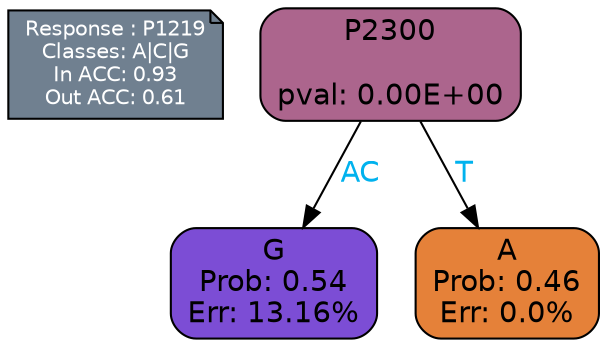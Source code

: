 digraph Tree {
node [shape=box, style="filled, rounded", color="black", fontname=helvetica] ;
graph [ranksep=equally, splines=polylines, bgcolor=transparent, dpi=600] ;
edge [fontname=helvetica] ;
LEGEND [label="Response : P1219
Classes: A|C|G
In ACC: 0.93
Out ACC: 0.61
",shape=note,align=left,style=filled,fillcolor="slategray",fontcolor="white",fontsize=10];1 [label="P2300

pval: 0.00E+00", fillcolor="#ac658d"] ;
2 [label="G
Prob: 0.54
Err: 13.16%", fillcolor="#7c4dd5"] ;
3 [label="A
Prob: 0.46
Err: 0.0%", fillcolor="#e58139"] ;
1 -> 2 [label="AC",fontcolor=deepskyblue2] ;
1 -> 3 [label="T",fontcolor=deepskyblue2] ;
{rank = same; 2;3;}{rank = same; LEGEND;1;}}